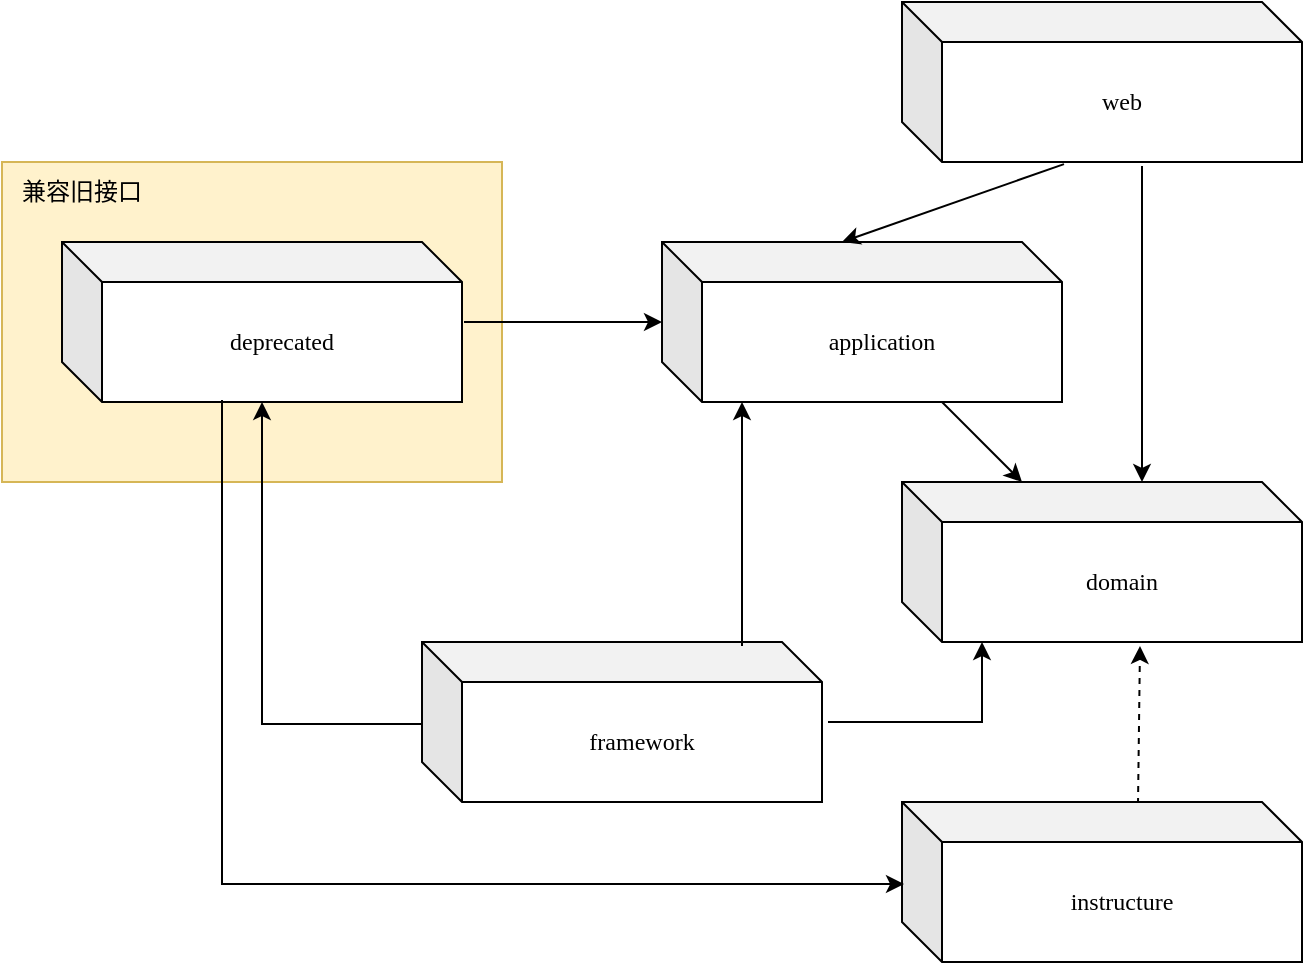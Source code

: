 <mxfile version="22.1.9" type="github">
  <diagram name="Page-1" id="5f0bae14-7c28-e335-631c-24af17079c00">
    <mxGraphModel dx="1434" dy="798" grid="1" gridSize="10" guides="1" tooltips="1" connect="1" arrows="1" fold="1" page="1" pageScale="1" pageWidth="1100" pageHeight="850" background="none" math="0" shadow="0">
      <root>
        <mxCell id="0" />
        <mxCell id="1" parent="0" />
        <mxCell id="Hqx3ZtdqhiN1dnqts7rF-3" value="" style="rounded=0;orthogonalLoop=1;jettySize=auto;html=1;" edge="1" parent="1" source="Hqx3ZtdqhiN1dnqts7rF-1" target="Hqx3ZtdqhiN1dnqts7rF-2">
          <mxGeometry relative="1" as="geometry" />
        </mxCell>
        <mxCell id="Hqx3ZtdqhiN1dnqts7rF-1" value="application" style="shape=cube;whiteSpace=wrap;html=1;boundedLbl=1;backgroundOutline=1;darkOpacity=0.05;darkOpacity2=0.1;shadow=0;fontFamily=Comic Sans MS;" vertex="1" parent="1">
          <mxGeometry x="400" y="320" width="200" height="80" as="geometry" />
        </mxCell>
        <mxCell id="Hqx3ZtdqhiN1dnqts7rF-2" value="domain" style="shape=cube;whiteSpace=wrap;html=1;boundedLbl=1;backgroundOutline=1;darkOpacity=0.05;darkOpacity2=0.1;shadow=0;fontFamily=Comic Sans MS;" vertex="1" parent="1">
          <mxGeometry x="520" y="440" width="200" height="80" as="geometry" />
        </mxCell>
        <mxCell id="Hqx3ZtdqhiN1dnqts7rF-6" value="" style="rounded=0;orthogonalLoop=1;jettySize=auto;html=1;dashed=1;exitX=0.59;exitY=0.013;exitDx=0;exitDy=0;exitPerimeter=0;entryX=0.595;entryY=1.025;entryDx=0;entryDy=0;entryPerimeter=0;" edge="1" parent="1" source="Hqx3ZtdqhiN1dnqts7rF-4" target="Hqx3ZtdqhiN1dnqts7rF-2">
          <mxGeometry relative="1" as="geometry" />
        </mxCell>
        <mxCell id="Hqx3ZtdqhiN1dnqts7rF-4" value="instructure" style="shape=cube;whiteSpace=wrap;html=1;boundedLbl=1;backgroundOutline=1;darkOpacity=0.05;darkOpacity2=0.1;shadow=0;fontFamily=Comic Sans MS;" vertex="1" parent="1">
          <mxGeometry x="520" y="600" width="200" height="80" as="geometry" />
        </mxCell>
        <mxCell id="Hqx3ZtdqhiN1dnqts7rF-7" value="web" style="shape=cube;whiteSpace=wrap;html=1;boundedLbl=1;backgroundOutline=1;darkOpacity=0.05;darkOpacity2=0.1;shadow=0;fontFamily=Comic Sans MS;" vertex="1" parent="1">
          <mxGeometry x="520" y="200" width="200" height="80" as="geometry" />
        </mxCell>
        <mxCell id="Hqx3ZtdqhiN1dnqts7rF-8" style="rounded=0;orthogonalLoop=1;jettySize=auto;html=1;exitX=0.405;exitY=1.013;exitDx=0;exitDy=0;exitPerimeter=0;entryX=0;entryY=0;entryDx=90;entryDy=0;entryPerimeter=0;" edge="1" parent="1" source="Hqx3ZtdqhiN1dnqts7rF-7" target="Hqx3ZtdqhiN1dnqts7rF-1">
          <mxGeometry relative="1" as="geometry">
            <mxPoint x="760" y="280" as="sourcePoint" />
            <mxPoint x="740" y="600" as="targetPoint" />
          </mxGeometry>
        </mxCell>
        <mxCell id="Hqx3ZtdqhiN1dnqts7rF-9" style="rounded=0;orthogonalLoop=1;jettySize=auto;html=1;exitX=0.6;exitY=1.025;exitDx=0;exitDy=0;exitPerimeter=0;entryX=0.6;entryY=0;entryDx=0;entryDy=0;entryPerimeter=0;" edge="1" parent="1" source="Hqx3ZtdqhiN1dnqts7rF-7" target="Hqx3ZtdqhiN1dnqts7rF-2">
          <mxGeometry relative="1" as="geometry">
            <mxPoint x="861" y="300" as="sourcePoint" />
            <mxPoint x="710" y="379" as="targetPoint" />
          </mxGeometry>
        </mxCell>
        <mxCell id="Hqx3ZtdqhiN1dnqts7rF-12" value="" style="rounded=0;whiteSpace=wrap;html=1;fillColor=#fff2cc;strokeColor=#d6b656;" vertex="1" parent="1">
          <mxGeometry x="70" y="280" width="250" height="160" as="geometry" />
        </mxCell>
        <mxCell id="Hqx3ZtdqhiN1dnqts7rF-13" value="deprecated" style="shape=cube;whiteSpace=wrap;html=1;boundedLbl=1;backgroundOutline=1;darkOpacity=0.05;darkOpacity2=0.1;shadow=0;fontFamily=Comic Sans MS;" vertex="1" parent="1">
          <mxGeometry x="100" y="320" width="200" height="80" as="geometry" />
        </mxCell>
        <mxCell id="Hqx3ZtdqhiN1dnqts7rF-17" value="" style="endArrow=classic;html=1;rounded=0;edgeStyle=orthogonalEdgeStyle;exitX=0.4;exitY=0.988;exitDx=0;exitDy=0;exitPerimeter=0;entryX=0.005;entryY=0.513;entryDx=0;entryDy=0;entryPerimeter=0;" edge="1" parent="1" source="Hqx3ZtdqhiN1dnqts7rF-13" target="Hqx3ZtdqhiN1dnqts7rF-4">
          <mxGeometry width="50" height="50" relative="1" as="geometry">
            <mxPoint x="520" y="350" as="sourcePoint" />
            <mxPoint x="570" y="300" as="targetPoint" />
          </mxGeometry>
        </mxCell>
        <mxCell id="Hqx3ZtdqhiN1dnqts7rF-18" value="兼容旧接口" style="text;html=1;strokeColor=none;fillColor=none;align=center;verticalAlign=middle;whiteSpace=wrap;rounded=0;" vertex="1" parent="1">
          <mxGeometry x="70" y="280" width="80" height="30" as="geometry" />
        </mxCell>
        <mxCell id="Hqx3ZtdqhiN1dnqts7rF-22" style="edgeStyle=orthogonalEdgeStyle;rounded=0;orthogonalLoop=1;jettySize=auto;html=1;exitX=0.005;exitY=0.513;exitDx=0;exitDy=0;exitPerimeter=0;" edge="1" parent="1" source="Hqx3ZtdqhiN1dnqts7rF-19" target="Hqx3ZtdqhiN1dnqts7rF-13">
          <mxGeometry relative="1" as="geometry" />
        </mxCell>
        <mxCell id="Hqx3ZtdqhiN1dnqts7rF-19" value="framework" style="shape=cube;whiteSpace=wrap;html=1;boundedLbl=1;backgroundOutline=1;darkOpacity=0.05;darkOpacity2=0.1;shadow=0;fontFamily=Comic Sans MS;" vertex="1" parent="1">
          <mxGeometry x="280" y="520" width="200" height="80" as="geometry" />
        </mxCell>
        <mxCell id="Hqx3ZtdqhiN1dnqts7rF-24" value="" style="endArrow=classic;html=1;rounded=0;edgeStyle=orthogonalEdgeStyle;exitX=0.8;exitY=0.025;exitDx=0;exitDy=0;exitPerimeter=0;" edge="1" parent="1" source="Hqx3ZtdqhiN1dnqts7rF-19">
          <mxGeometry width="50" height="50" relative="1" as="geometry">
            <mxPoint x="520" y="550" as="sourcePoint" />
            <mxPoint x="440" y="400" as="targetPoint" />
          </mxGeometry>
        </mxCell>
        <mxCell id="Hqx3ZtdqhiN1dnqts7rF-25" value="" style="endArrow=classic;html=1;rounded=0;edgeStyle=orthogonalEdgeStyle;entryX=0.2;entryY=1;entryDx=0;entryDy=0;entryPerimeter=0;exitX=1.015;exitY=0.5;exitDx=0;exitDy=0;exitPerimeter=0;" edge="1" parent="1" source="Hqx3ZtdqhiN1dnqts7rF-19" target="Hqx3ZtdqhiN1dnqts7rF-2">
          <mxGeometry width="50" height="50" relative="1" as="geometry">
            <mxPoint x="525" y="584.75" as="sourcePoint" />
            <mxPoint x="575" y="534.75" as="targetPoint" />
          </mxGeometry>
        </mxCell>
        <mxCell id="Hqx3ZtdqhiN1dnqts7rF-26" value="" style="endArrow=classic;html=1;rounded=0;edgeStyle=orthogonalEdgeStyle;exitX=1.005;exitY=0.5;exitDx=0;exitDy=0;exitPerimeter=0;" edge="1" parent="1" source="Hqx3ZtdqhiN1dnqts7rF-13" target="Hqx3ZtdqhiN1dnqts7rF-1">
          <mxGeometry width="50" height="50" relative="1" as="geometry">
            <mxPoint x="520" y="390" as="sourcePoint" />
            <mxPoint x="570" y="340" as="targetPoint" />
          </mxGeometry>
        </mxCell>
      </root>
    </mxGraphModel>
  </diagram>
</mxfile>
